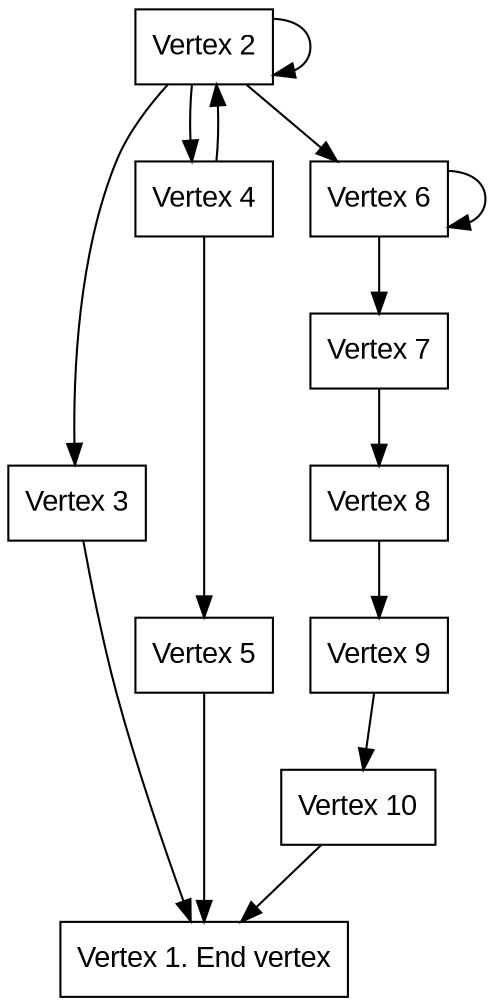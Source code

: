 digraph  D {

node [shape=record fontname=Arial];

2 [label="Vertex 2"]
3 [label="Vertex 3"]
4 [label="Vertex 4"]
6 [label="Vertex 6"]
5 [label="Vertex 5"]
7 [label="Vertex 7"]
8 [label="Vertex 8"]
9 [label="Vertex 9"]
10 [label="Vertex 10"]
1 [label="Vertex 1. End vertex"]


2 -> 2, 3, 4, 6
3 -> 1
4 -> 2, 5
6 -> 6, 7
5 -> 1
7 -> 8
8 -> 9
9 -> 10
10 -> 1


}